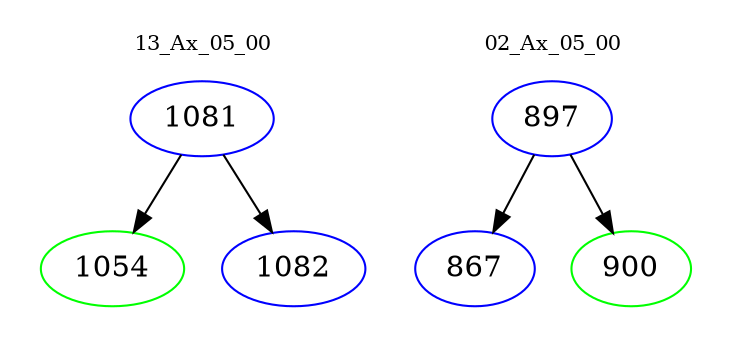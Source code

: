digraph{
subgraph cluster_0 {
color = white
label = "13_Ax_05_00";
fontsize=10;
T0_1081 [label="1081", color="blue"]
T0_1081 -> T0_1054 [color="black"]
T0_1054 [label="1054", color="green"]
T0_1081 -> T0_1082 [color="black"]
T0_1082 [label="1082", color="blue"]
}
subgraph cluster_1 {
color = white
label = "02_Ax_05_00";
fontsize=10;
T1_897 [label="897", color="blue"]
T1_897 -> T1_867 [color="black"]
T1_867 [label="867", color="blue"]
T1_897 -> T1_900 [color="black"]
T1_900 [label="900", color="green"]
}
}
